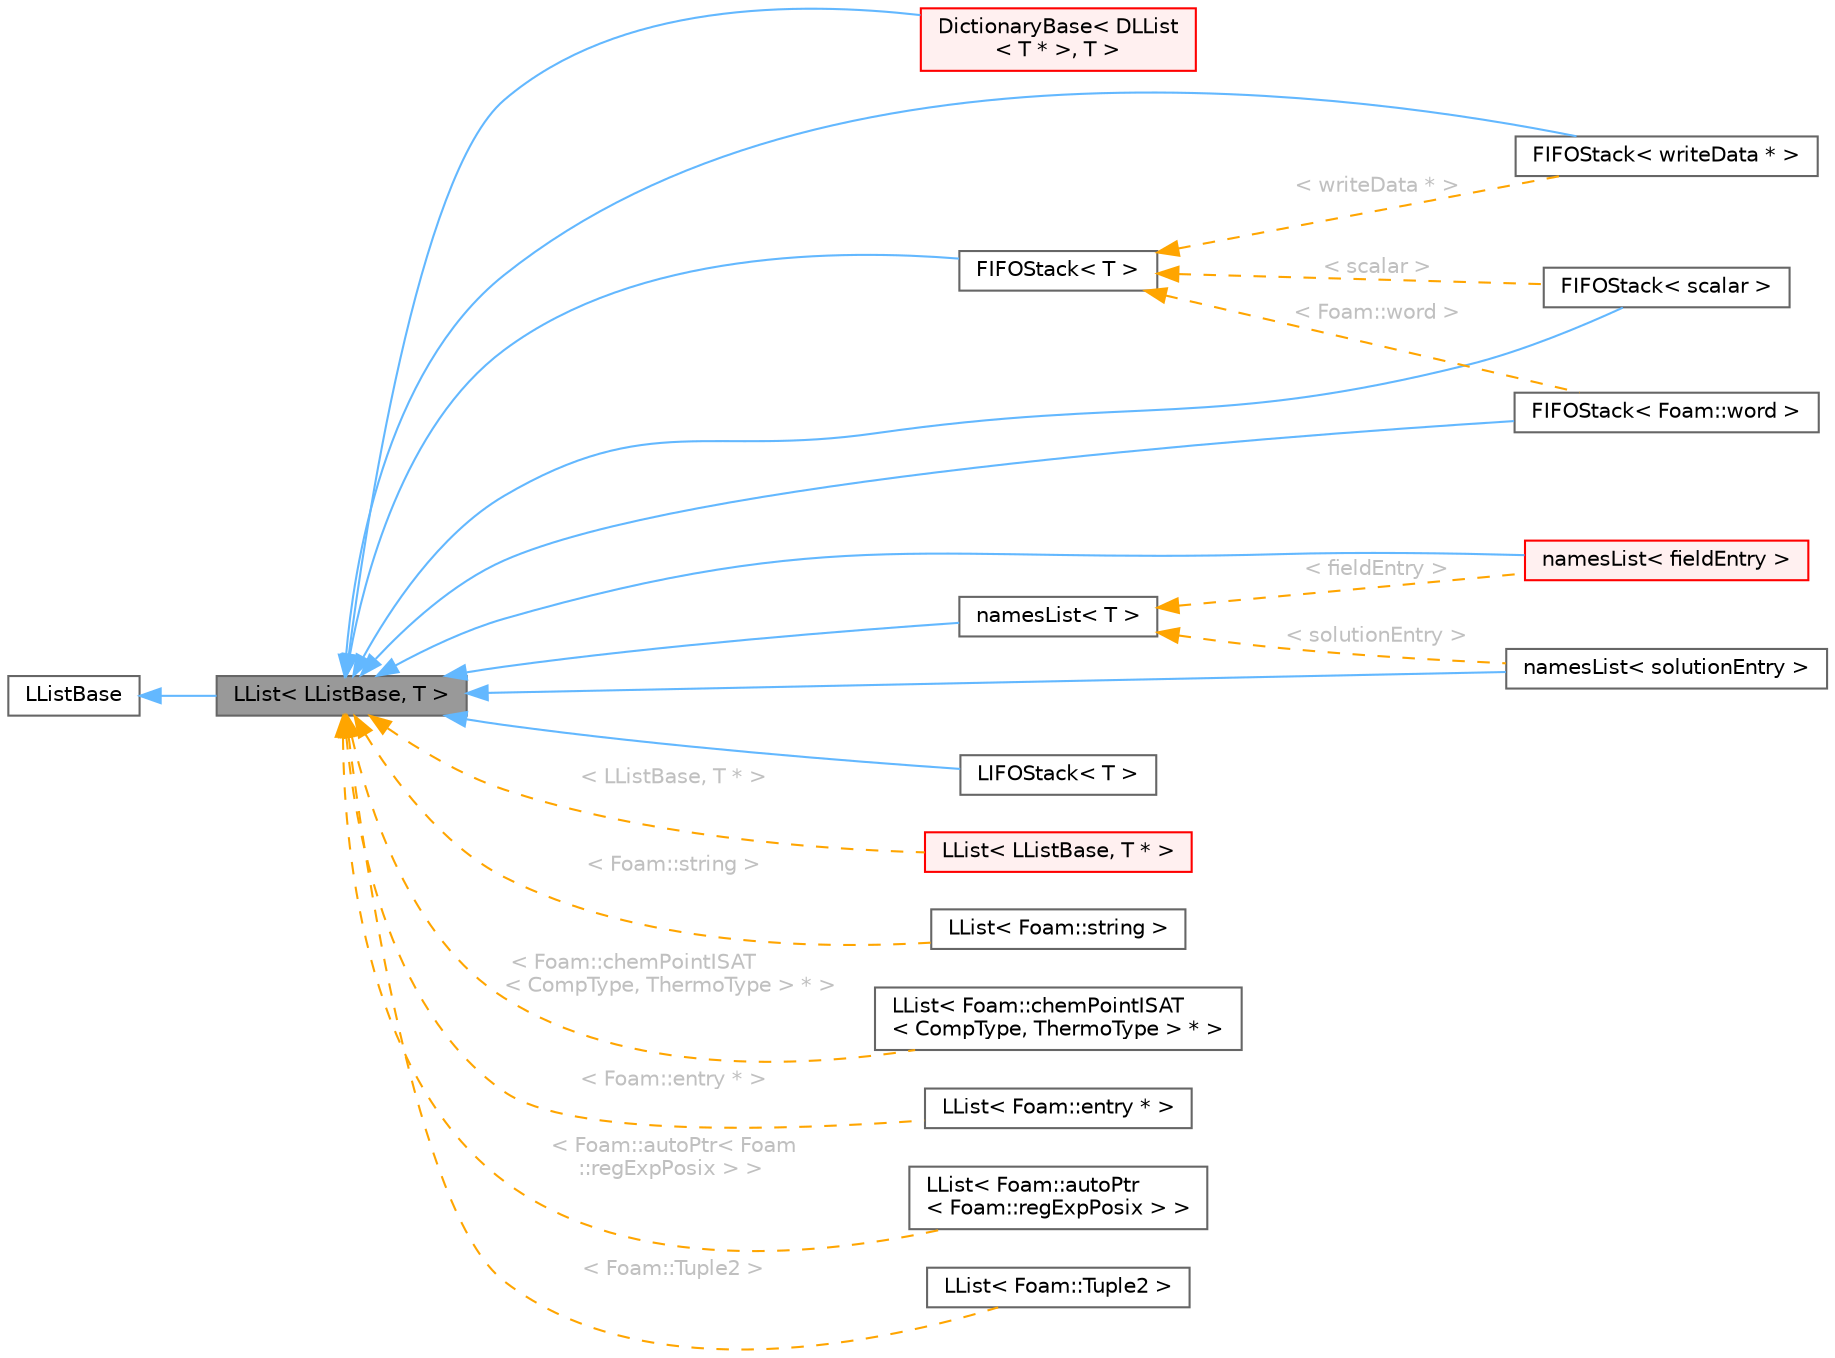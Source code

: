 digraph "LList&lt; LListBase, T &gt;"
{
 // LATEX_PDF_SIZE
  bgcolor="transparent";
  edge [fontname=Helvetica,fontsize=10,labelfontname=Helvetica,labelfontsize=10];
  node [fontname=Helvetica,fontsize=10,shape=box,height=0.2,width=0.4];
  rankdir="LR";
  Node1 [id="Node000001",label="LList\< LListBase, T \>",height=0.2,width=0.4,color="gray40", fillcolor="grey60", style="filled", fontcolor="black",tooltip="Template class for non-intrusive linked lists."];
  Node2 -> Node1 [id="edge1_Node000001_Node000002",dir="back",color="steelblue1",style="solid",tooltip=" "];
  Node2 [id="Node000002",label="LListBase",height=0.2,width=0.4,color="gray40", fillcolor="white", style="filled",tooltip=" "];
  Node1 -> Node3 [id="edge2_Node000001_Node000003",dir="back",color="steelblue1",style="solid",tooltip=" "];
  Node3 [id="Node000003",label="DictionaryBase\< DLList\l\< T * \>, T \>",height=0.2,width=0.4,color="red", fillcolor="#FFF0F0", style="filled",URL="$classFoam_1_1DictionaryBase.html",tooltip=" "];
  Node1 -> Node5 [id="edge3_Node000001_Node000005",dir="back",color="steelblue1",style="solid",tooltip=" "];
  Node5 [id="Node000005",label="FIFOStack\< writeData * \>",height=0.2,width=0.4,color="gray40", fillcolor="white", style="filled",URL="$classFoam_1_1FIFOStack.html",tooltip=" "];
  Node1 -> Node6 [id="edge4_Node000001_Node000006",dir="back",color="steelblue1",style="solid",tooltip=" "];
  Node6 [id="Node000006",label="FIFOStack\< Foam::word \>",height=0.2,width=0.4,color="gray40", fillcolor="white", style="filled",URL="$classFoam_1_1FIFOStack.html",tooltip=" "];
  Node1 -> Node7 [id="edge5_Node000001_Node000007",dir="back",color="steelblue1",style="solid",tooltip=" "];
  Node7 [id="Node000007",label="FIFOStack\< scalar \>",height=0.2,width=0.4,color="gray40", fillcolor="white", style="filled",URL="$classFoam_1_1FIFOStack.html",tooltip=" "];
  Node1 -> Node8 [id="edge6_Node000001_Node000008",dir="back",color="steelblue1",style="solid",tooltip=" "];
  Node8 [id="Node000008",label="namesList\< fieldEntry \>",height=0.2,width=0.4,color="red", fillcolor="#FFF0F0", style="filled",URL="$classFoam_1_1ccm_1_1namesList.html",tooltip=" "];
  Node1 -> Node10 [id="edge7_Node000001_Node000010",dir="back",color="steelblue1",style="solid",tooltip=" "];
  Node10 [id="Node000010",label="namesList\< solutionEntry \>",height=0.2,width=0.4,color="gray40", fillcolor="white", style="filled",URL="$classFoam_1_1ccm_1_1namesList.html",tooltip=" "];
  Node1 -> Node11 [id="edge8_Node000001_Node000011",dir="back",color="steelblue1",style="solid",tooltip=" "];
  Node11 [id="Node000011",label="FIFOStack\< T \>",height=0.2,width=0.4,color="gray40", fillcolor="white", style="filled",URL="$classFoam_1_1FIFOStack.html",tooltip="A FIFO stack based on a singly-linked list."];
  Node11 -> Node5 [id="edge9_Node000011_Node000005",dir="back",color="orange",style="dashed",tooltip=" ",label=" \< writeData * \>",fontcolor="grey" ];
  Node11 -> Node6 [id="edge10_Node000011_Node000006",dir="back",color="orange",style="dashed",tooltip=" ",label=" \< Foam::word \>",fontcolor="grey" ];
  Node11 -> Node7 [id="edge11_Node000011_Node000007",dir="back",color="orange",style="dashed",tooltip=" ",label=" \< scalar \>",fontcolor="grey" ];
  Node1 -> Node12 [id="edge12_Node000001_Node000012",dir="back",color="steelblue1",style="solid",tooltip=" "];
  Node12 [id="Node000012",label="LIFOStack\< T \>",height=0.2,width=0.4,color="gray40", fillcolor="white", style="filled",URL="$classFoam_1_1LIFOStack.html",tooltip="A LIFO stack based on a singly-linked list."];
  Node1 -> Node13 [id="edge13_Node000001_Node000013",dir="back",color="steelblue1",style="solid",tooltip=" "];
  Node13 [id="Node000013",label="namesList\< T \>",height=0.2,width=0.4,color="gray40", fillcolor="white", style="filled",URL="$classFoam_1_1ccm_1_1namesList.html",tooltip=" "];
  Node13 -> Node8 [id="edge14_Node000013_Node000008",dir="back",color="orange",style="dashed",tooltip=" ",label=" \< fieldEntry \>",fontcolor="grey" ];
  Node13 -> Node10 [id="edge15_Node000013_Node000010",dir="back",color="orange",style="dashed",tooltip=" ",label=" \< solutionEntry \>",fontcolor="grey" ];
  Node1 -> Node14 [id="edge16_Node000001_Node000014",dir="back",color="orange",style="dashed",tooltip=" ",label=" \< LListBase, T * \>",fontcolor="grey" ];
  Node14 [id="Node000014",label="LList\< LListBase, T * \>",height=0.2,width=0.4,color="red", fillcolor="#FFF0F0", style="filled",URL="$classFoam_1_1LList.html",tooltip=" "];
  Node1 -> Node24 [id="edge17_Node000001_Node000024",dir="back",color="orange",style="dashed",tooltip=" ",label=" \< Foam::string \>",fontcolor="grey" ];
  Node24 [id="Node000024",label="LList\< Foam::string \>",height=0.2,width=0.4,color="gray40", fillcolor="white", style="filled",URL="$classFoam_1_1LList.html",tooltip=" "];
  Node1 -> Node25 [id="edge18_Node000001_Node000025",dir="back",color="orange",style="dashed",tooltip=" ",label=" \< Foam::chemPointISAT\l\< CompType, ThermoType \> * \>",fontcolor="grey" ];
  Node25 [id="Node000025",label="LList\< Foam::chemPointISAT\l\< CompType, ThermoType \> * \>",height=0.2,width=0.4,color="gray40", fillcolor="white", style="filled",URL="$classFoam_1_1LList.html",tooltip=" "];
  Node1 -> Node26 [id="edge19_Node000001_Node000026",dir="back",color="orange",style="dashed",tooltip=" ",label=" \< Foam::entry * \>",fontcolor="grey" ];
  Node26 [id="Node000026",label="LList\< Foam::entry * \>",height=0.2,width=0.4,color="gray40", fillcolor="white", style="filled",URL="$classFoam_1_1LList.html",tooltip=" "];
  Node1 -> Node27 [id="edge20_Node000001_Node000027",dir="back",color="orange",style="dashed",tooltip=" ",label=" \< Foam::autoPtr\< Foam\l::regExpPosix \> \>",fontcolor="grey" ];
  Node27 [id="Node000027",label="LList\< Foam::autoPtr\l\< Foam::regExpPosix \> \>",height=0.2,width=0.4,color="gray40", fillcolor="white", style="filled",URL="$classFoam_1_1LList.html",tooltip=" "];
  Node1 -> Node28 [id="edge21_Node000001_Node000028",dir="back",color="orange",style="dashed",tooltip=" ",label=" \< Foam::Tuple2 \>",fontcolor="grey" ];
  Node28 [id="Node000028",label="LList\< Foam::Tuple2 \>",height=0.2,width=0.4,color="gray40", fillcolor="white", style="filled",URL="$classFoam_1_1LList.html",tooltip=" "];
}
